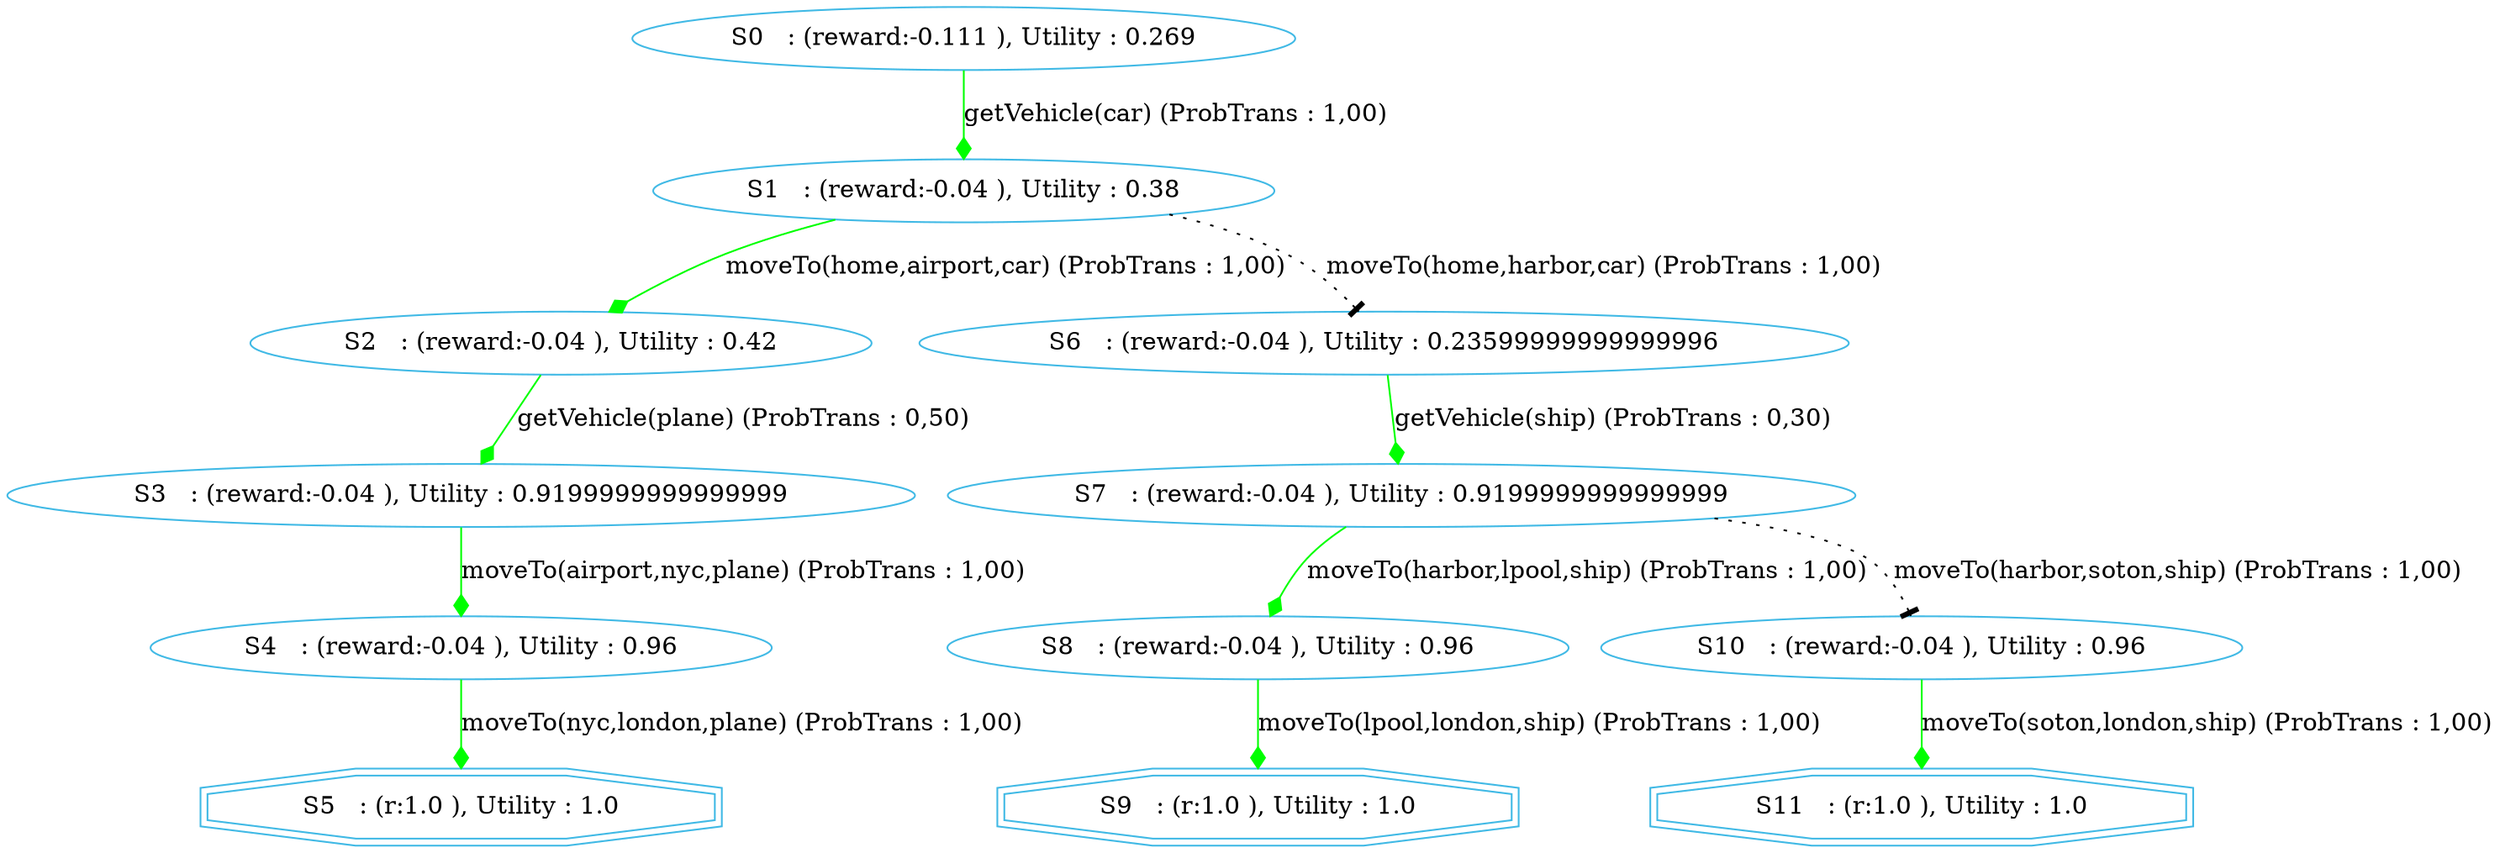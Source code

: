 digraph {
  node [color="#40b9e5" ]
 size="60,17";
"5" [label=" S5   : (r:1.0 ), Utility : 1.0 " shape=doubleoctagon];
"9" [label=" S9   : (r:1.0 ), Utility : 1.0 " shape=doubleoctagon];
"11" [label=" S11   : (r:1.0 ), Utility : 1.0 " shape=doubleoctagon];
"0" [label=" S0   : (reward:-0.111 ), Utility : 0.269 "];
"1" [label=" S1   : (reward:-0.04 ), Utility : 0.38 "];
"2" [label=" S2   : (reward:-0.04 ), Utility : 0.42 "];
"3" [label=" S3   : (reward:-0.04 ), Utility : 0.9199999999999999 "];
"4" [label=" S4   : (reward:-0.04 ), Utility : 0.96 "];
"6" [label=" S6   : (reward:-0.04 ), Utility : 0.23599999999999996 "];
"7" [label=" S7   : (reward:-0.04 ), Utility : 0.9199999999999999 "];
"8" [label=" S8   : (reward:-0.04 ), Utility : 0.96 "];
"10" [label=" S10   : (reward:-0.04 ), Utility : 0.96 "];
"0" -> "1" [ label="getVehicle(car) (ProbTrans : 1,00)"
, arrowhead = diamond , color=green];"1" -> "2" [ label="moveTo(home,airport,car) (ProbTrans : 1,00)"
, arrowhead = diamond , color=green];"1" -> "6" [ label="moveTo(home,harbor,car) (ProbTrans : 1,00)"
,style=dotted, arrowhead=tee];"2" -> "3" [ label="getVehicle(plane) (ProbTrans : 0,50)"
, arrowhead = diamond , color=green];"3" -> "4" [ label="moveTo(airport,nyc,plane) (ProbTrans : 1,00)"
, arrowhead = diamond , color=green];"4" -> "5" [ label="moveTo(nyc,london,plane) (ProbTrans : 1,00)"
, arrowhead = diamond , color=green];"6" -> "7" [ label="getVehicle(ship) (ProbTrans : 0,30)"
, arrowhead = diamond , color=green];"7" -> "8" [ label="moveTo(harbor,lpool,ship) (ProbTrans : 1,00)"
, arrowhead = diamond , color=green];"7" -> "10" [ label="moveTo(harbor,soton,ship) (ProbTrans : 1,00)"
,style=dotted, arrowhead=tee];"8" -> "9" [ label="moveTo(lpool,london,ship) (ProbTrans : 1,00)"
, arrowhead = diamond , color=green];"10" -> "11" [ label="moveTo(soton,london,ship) (ProbTrans : 1,00)"
, arrowhead = diamond , color=green];}
